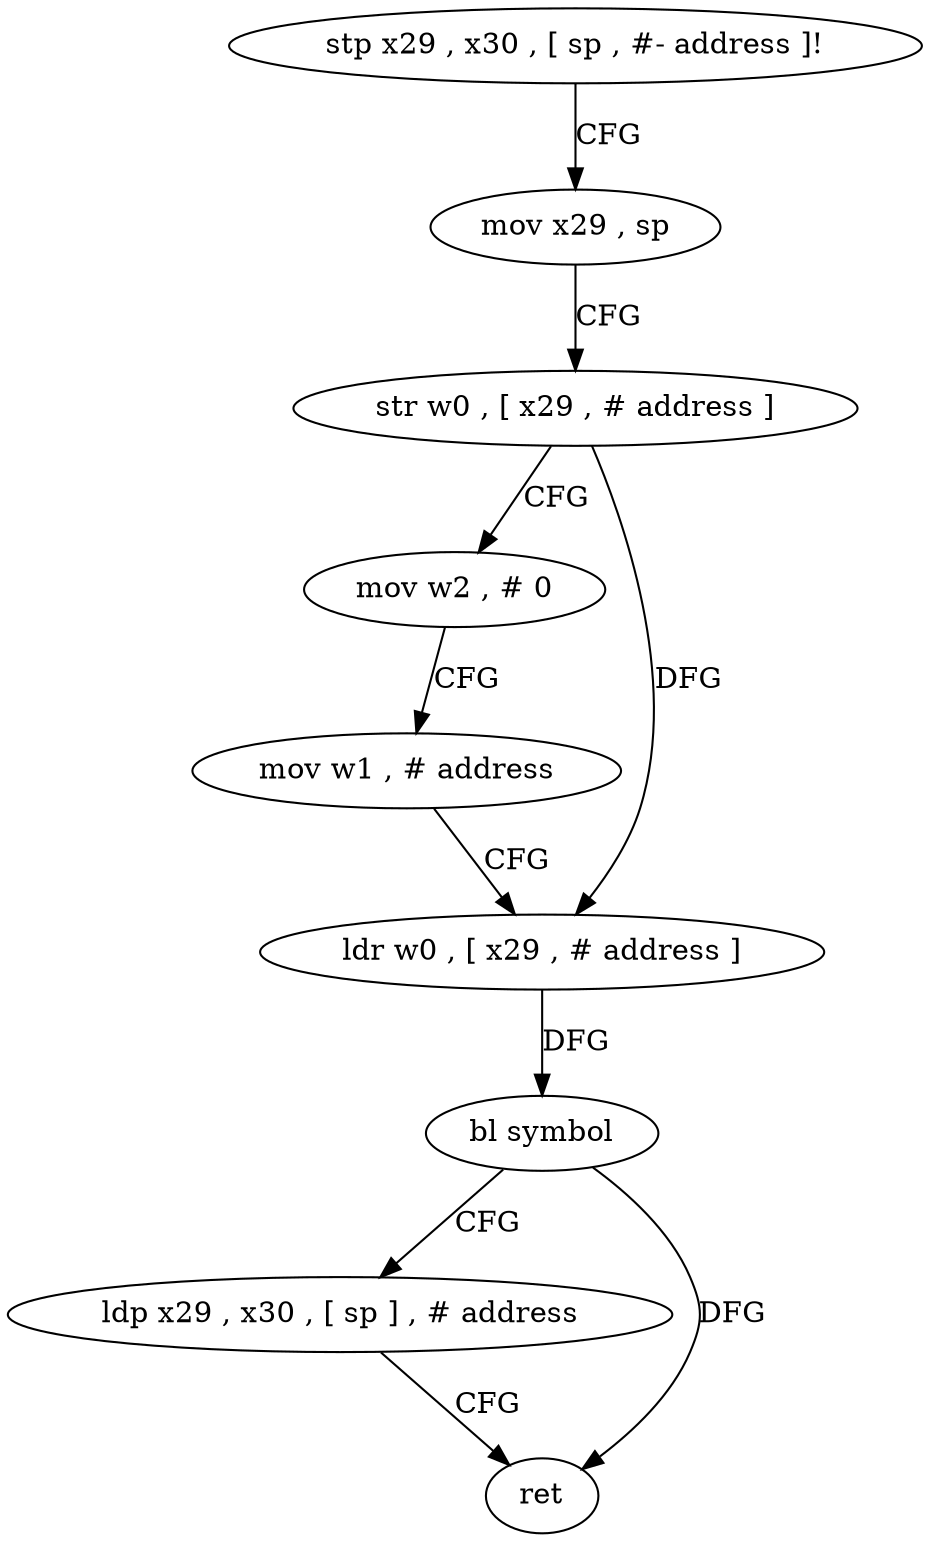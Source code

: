 digraph "func" {
"4299272" [label = "stp x29 , x30 , [ sp , #- address ]!" ]
"4299276" [label = "mov x29 , sp" ]
"4299280" [label = "str w0 , [ x29 , # address ]" ]
"4299284" [label = "mov w2 , # 0" ]
"4299288" [label = "mov w1 , # address" ]
"4299292" [label = "ldr w0 , [ x29 , # address ]" ]
"4299296" [label = "bl symbol" ]
"4299300" [label = "ldp x29 , x30 , [ sp ] , # address" ]
"4299304" [label = "ret" ]
"4299272" -> "4299276" [ label = "CFG" ]
"4299276" -> "4299280" [ label = "CFG" ]
"4299280" -> "4299284" [ label = "CFG" ]
"4299280" -> "4299292" [ label = "DFG" ]
"4299284" -> "4299288" [ label = "CFG" ]
"4299288" -> "4299292" [ label = "CFG" ]
"4299292" -> "4299296" [ label = "DFG" ]
"4299296" -> "4299300" [ label = "CFG" ]
"4299296" -> "4299304" [ label = "DFG" ]
"4299300" -> "4299304" [ label = "CFG" ]
}
